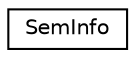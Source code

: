 digraph "Graphical Class Hierarchy"
{
 // LATEX_PDF_SIZE
  edge [fontname="Helvetica",fontsize="10",labelfontname="Helvetica",labelfontsize="10"];
  node [fontname="Helvetica",fontsize="10",shape=record];
  rankdir="LR";
  Node0 [label="SemInfo",height=0.2,width=0.4,color="black", fillcolor="white", style="filled",URL="$union_sem_info.html",tooltip=" "];
}
